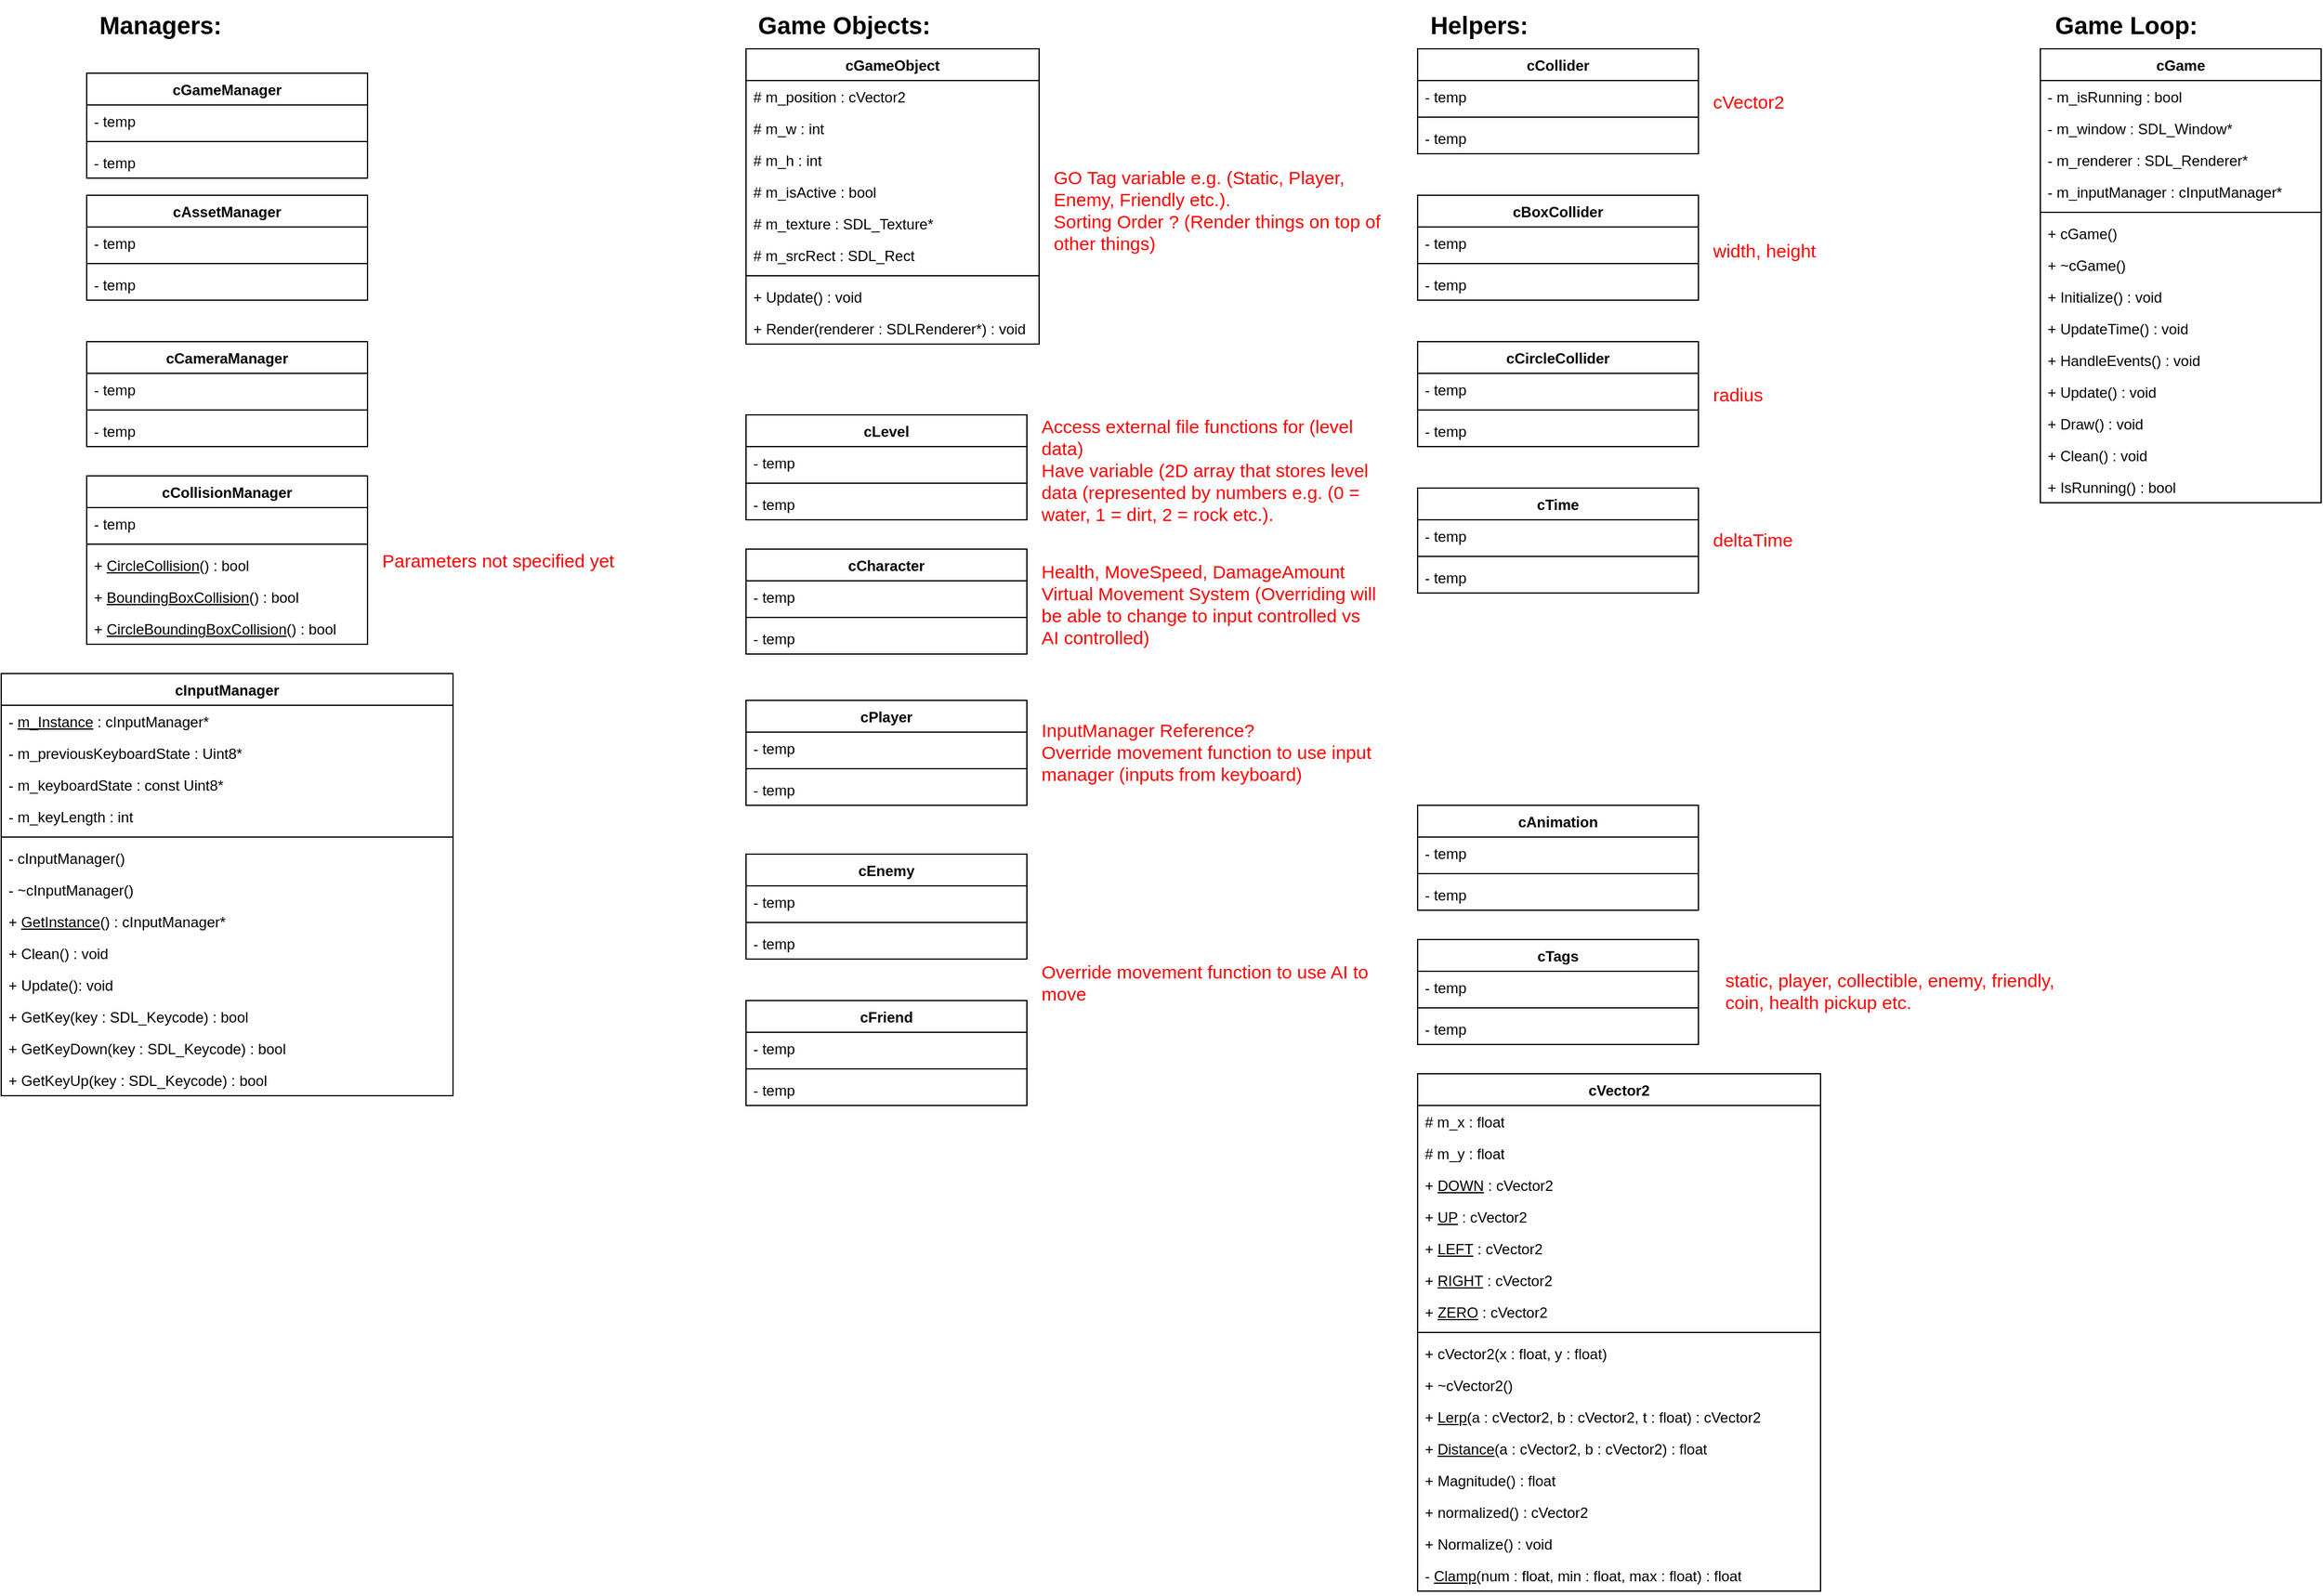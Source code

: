 <mxfile version="22.1.1" type="github">
  <diagram id="1-El4E7-JrEee6S0gWFY" name="Page-1">
    <mxGraphModel dx="1434" dy="758" grid="1" gridSize="10" guides="1" tooltips="1" connect="1" arrows="1" fold="1" page="1" pageScale="1" pageWidth="827" pageHeight="1169" math="0" shadow="0">
      <root>
        <mxCell id="0" />
        <mxCell id="1" parent="0" />
        <mxCell id="ndLOKJd7ozozuO29s9co-1" value="cGame" style="swimlane;fontStyle=1;align=center;verticalAlign=top;childLayout=stackLayout;horizontal=1;startSize=26;horizontalStack=0;resizeParent=1;resizeParentMax=0;resizeLast=0;collapsible=1;marginBottom=0;whiteSpace=wrap;html=1;" parent="1" vertex="1">
          <mxGeometry x="2030" y="720" width="230" height="372" as="geometry" />
        </mxCell>
        <mxCell id="ndLOKJd7ozozuO29s9co-2" value="- m_isRunning : bool" style="text;strokeColor=none;fillColor=none;align=left;verticalAlign=top;spacingLeft=4;spacingRight=4;overflow=hidden;rotatable=0;points=[[0,0.5],[1,0.5]];portConstraint=eastwest;whiteSpace=wrap;html=1;" parent="ndLOKJd7ozozuO29s9co-1" vertex="1">
          <mxGeometry y="26" width="230" height="26" as="geometry" />
        </mxCell>
        <mxCell id="ndLOKJd7ozozuO29s9co-6" value="- m_window : SDL_Window*" style="text;strokeColor=none;fillColor=none;align=left;verticalAlign=top;spacingLeft=4;spacingRight=4;overflow=hidden;rotatable=0;points=[[0,0.5],[1,0.5]];portConstraint=eastwest;whiteSpace=wrap;html=1;" parent="ndLOKJd7ozozuO29s9co-1" vertex="1">
          <mxGeometry y="52" width="230" height="26" as="geometry" />
        </mxCell>
        <mxCell id="sPhPXBdEAtpUB-UTu4pN-1" value="- m_renderer : SDL_Renderer*" style="text;strokeColor=none;fillColor=none;align=left;verticalAlign=top;spacingLeft=4;spacingRight=4;overflow=hidden;rotatable=0;points=[[0,0.5],[1,0.5]];portConstraint=eastwest;whiteSpace=wrap;html=1;" parent="ndLOKJd7ozozuO29s9co-1" vertex="1">
          <mxGeometry y="78" width="230" height="26" as="geometry" />
        </mxCell>
        <mxCell id="ndLOKJd7ozozuO29s9co-7" value="- m_inputManager : cInputManager*" style="text;strokeColor=none;fillColor=none;align=left;verticalAlign=top;spacingLeft=4;spacingRight=4;overflow=hidden;rotatable=0;points=[[0,0.5],[1,0.5]];portConstraint=eastwest;whiteSpace=wrap;html=1;" parent="ndLOKJd7ozozuO29s9co-1" vertex="1">
          <mxGeometry y="104" width="230" height="26" as="geometry" />
        </mxCell>
        <mxCell id="ndLOKJd7ozozuO29s9co-3" value="" style="line;strokeWidth=1;fillColor=none;align=left;verticalAlign=middle;spacingTop=-1;spacingLeft=3;spacingRight=3;rotatable=0;labelPosition=right;points=[];portConstraint=eastwest;strokeColor=inherit;" parent="ndLOKJd7ozozuO29s9co-1" vertex="1">
          <mxGeometry y="130" width="230" height="8" as="geometry" />
        </mxCell>
        <mxCell id="ndLOKJd7ozozuO29s9co-4" value="+ cGame()" style="text;strokeColor=none;fillColor=none;align=left;verticalAlign=top;spacingLeft=4;spacingRight=4;overflow=hidden;rotatable=0;points=[[0,0.5],[1,0.5]];portConstraint=eastwest;whiteSpace=wrap;html=1;" parent="ndLOKJd7ozozuO29s9co-1" vertex="1">
          <mxGeometry y="138" width="230" height="26" as="geometry" />
        </mxCell>
        <mxCell id="ndLOKJd7ozozuO29s9co-8" value="+ ~cGame()" style="text;strokeColor=none;fillColor=none;align=left;verticalAlign=top;spacingLeft=4;spacingRight=4;overflow=hidden;rotatable=0;points=[[0,0.5],[1,0.5]];portConstraint=eastwest;whiteSpace=wrap;html=1;" parent="ndLOKJd7ozozuO29s9co-1" vertex="1">
          <mxGeometry y="164" width="230" height="26" as="geometry" />
        </mxCell>
        <mxCell id="ndLOKJd7ozozuO29s9co-9" value="+ Initialize() : void" style="text;strokeColor=none;fillColor=none;align=left;verticalAlign=top;spacingLeft=4;spacingRight=4;overflow=hidden;rotatable=0;points=[[0,0.5],[1,0.5]];portConstraint=eastwest;whiteSpace=wrap;html=1;" parent="ndLOKJd7ozozuO29s9co-1" vertex="1">
          <mxGeometry y="190" width="230" height="26" as="geometry" />
        </mxCell>
        <mxCell id="ndLOKJd7ozozuO29s9co-34" value="+ UpdateTime() : void" style="text;strokeColor=none;fillColor=none;align=left;verticalAlign=top;spacingLeft=4;spacingRight=4;overflow=hidden;rotatable=0;points=[[0,0.5],[1,0.5]];portConstraint=eastwest;whiteSpace=wrap;html=1;" parent="ndLOKJd7ozozuO29s9co-1" vertex="1">
          <mxGeometry y="216" width="230" height="26" as="geometry" />
        </mxCell>
        <mxCell id="ndLOKJd7ozozuO29s9co-10" value="+ HandleEvents() : void" style="text;strokeColor=none;fillColor=none;align=left;verticalAlign=top;spacingLeft=4;spacingRight=4;overflow=hidden;rotatable=0;points=[[0,0.5],[1,0.5]];portConstraint=eastwest;whiteSpace=wrap;html=1;" parent="ndLOKJd7ozozuO29s9co-1" vertex="1">
          <mxGeometry y="242" width="230" height="26" as="geometry" />
        </mxCell>
        <mxCell id="ndLOKJd7ozozuO29s9co-11" value="+ Update() : void" style="text;strokeColor=none;fillColor=none;align=left;verticalAlign=top;spacingLeft=4;spacingRight=4;overflow=hidden;rotatable=0;points=[[0,0.5],[1,0.5]];portConstraint=eastwest;whiteSpace=wrap;html=1;" parent="ndLOKJd7ozozuO29s9co-1" vertex="1">
          <mxGeometry y="268" width="230" height="26" as="geometry" />
        </mxCell>
        <mxCell id="ndLOKJd7ozozuO29s9co-12" value="+ Draw() : void" style="text;strokeColor=none;fillColor=none;align=left;verticalAlign=top;spacingLeft=4;spacingRight=4;overflow=hidden;rotatable=0;points=[[0,0.5],[1,0.5]];portConstraint=eastwest;whiteSpace=wrap;html=1;" parent="ndLOKJd7ozozuO29s9co-1" vertex="1">
          <mxGeometry y="294" width="230" height="26" as="geometry" />
        </mxCell>
        <mxCell id="ndLOKJd7ozozuO29s9co-14" value="+ Clean() : void" style="text;strokeColor=none;fillColor=none;align=left;verticalAlign=top;spacingLeft=4;spacingRight=4;overflow=hidden;rotatable=0;points=[[0,0.5],[1,0.5]];portConstraint=eastwest;whiteSpace=wrap;html=1;" parent="ndLOKJd7ozozuO29s9co-1" vertex="1">
          <mxGeometry y="320" width="230" height="26" as="geometry" />
        </mxCell>
        <mxCell id="ndLOKJd7ozozuO29s9co-15" value="+ IsRunning() : bool" style="text;strokeColor=none;fillColor=none;align=left;verticalAlign=top;spacingLeft=4;spacingRight=4;overflow=hidden;rotatable=0;points=[[0,0.5],[1,0.5]];portConstraint=eastwest;whiteSpace=wrap;html=1;" parent="ndLOKJd7ozozuO29s9co-1" vertex="1">
          <mxGeometry y="346" width="230" height="26" as="geometry" />
        </mxCell>
        <mxCell id="ndLOKJd7ozozuO29s9co-16" value="cInputManager" style="swimlane;fontStyle=1;align=center;verticalAlign=top;childLayout=stackLayout;horizontal=1;startSize=26;horizontalStack=0;resizeParent=1;resizeParentMax=0;resizeLast=0;collapsible=1;marginBottom=0;whiteSpace=wrap;html=1;" parent="1" vertex="1">
          <mxGeometry x="360" y="1232" width="370" height="346" as="geometry" />
        </mxCell>
        <mxCell id="V_I1Uv3TqYuiJZIdaUTu-5" value="- &lt;u&gt;m_Instance&lt;/u&gt; : cInputManager*" style="text;strokeColor=none;fillColor=none;align=left;verticalAlign=top;spacingLeft=4;spacingRight=4;overflow=hidden;rotatable=0;points=[[0,0.5],[1,0.5]];portConstraint=eastwest;whiteSpace=wrap;html=1;" parent="ndLOKJd7ozozuO29s9co-16" vertex="1">
          <mxGeometry y="26" width="370" height="26" as="geometry" />
        </mxCell>
        <mxCell id="ndLOKJd7ozozuO29s9co-17" value="- m_previousKeyboardState : Uint8*" style="text;strokeColor=none;fillColor=none;align=left;verticalAlign=top;spacingLeft=4;spacingRight=4;overflow=hidden;rotatable=0;points=[[0,0.5],[1,0.5]];portConstraint=eastwest;whiteSpace=wrap;html=1;" parent="ndLOKJd7ozozuO29s9co-16" vertex="1">
          <mxGeometry y="52" width="370" height="26" as="geometry" />
        </mxCell>
        <mxCell id="V_I1Uv3TqYuiJZIdaUTu-6" value="- m_keyboardState : const Uint8*" style="text;strokeColor=none;fillColor=none;align=left;verticalAlign=top;spacingLeft=4;spacingRight=4;overflow=hidden;rotatable=0;points=[[0,0.5],[1,0.5]];portConstraint=eastwest;whiteSpace=wrap;html=1;" parent="ndLOKJd7ozozuO29s9co-16" vertex="1">
          <mxGeometry y="78" width="370" height="26" as="geometry" />
        </mxCell>
        <mxCell id="V_I1Uv3TqYuiJZIdaUTu-7" value="- m_keyLength : int" style="text;strokeColor=none;fillColor=none;align=left;verticalAlign=top;spacingLeft=4;spacingRight=4;overflow=hidden;rotatable=0;points=[[0,0.5],[1,0.5]];portConstraint=eastwest;whiteSpace=wrap;html=1;" parent="ndLOKJd7ozozuO29s9co-16" vertex="1">
          <mxGeometry y="104" width="370" height="26" as="geometry" />
        </mxCell>
        <mxCell id="ndLOKJd7ozozuO29s9co-20" value="" style="line;strokeWidth=1;fillColor=none;align=left;verticalAlign=middle;spacingTop=-1;spacingLeft=3;spacingRight=3;rotatable=0;labelPosition=right;points=[];portConstraint=eastwest;strokeColor=inherit;" parent="ndLOKJd7ozozuO29s9co-16" vertex="1">
          <mxGeometry y="130" width="370" height="8" as="geometry" />
        </mxCell>
        <mxCell id="sPhPXBdEAtpUB-UTu4pN-11" value="- cInputManager()" style="text;strokeColor=none;fillColor=none;align=left;verticalAlign=top;spacingLeft=4;spacingRight=4;overflow=hidden;rotatable=0;points=[[0,0.5],[1,0.5]];portConstraint=eastwest;whiteSpace=wrap;html=1;" parent="ndLOKJd7ozozuO29s9co-16" vertex="1">
          <mxGeometry y="138" width="370" height="26" as="geometry" />
        </mxCell>
        <mxCell id="sPhPXBdEAtpUB-UTu4pN-12" value="- ~cInputManager()" style="text;strokeColor=none;fillColor=none;align=left;verticalAlign=top;spacingLeft=4;spacingRight=4;overflow=hidden;rotatable=0;points=[[0,0.5],[1,0.5]];portConstraint=eastwest;whiteSpace=wrap;html=1;" parent="ndLOKJd7ozozuO29s9co-16" vertex="1">
          <mxGeometry y="164" width="370" height="26" as="geometry" />
        </mxCell>
        <mxCell id="sPhPXBdEAtpUB-UTu4pN-13" value="+ &lt;u&gt;GetInstance&lt;/u&gt;() : cInputManager*" style="text;strokeColor=none;fillColor=none;align=left;verticalAlign=top;spacingLeft=4;spacingRight=4;overflow=hidden;rotatable=0;points=[[0,0.5],[1,0.5]];portConstraint=eastwest;whiteSpace=wrap;html=1;" parent="ndLOKJd7ozozuO29s9co-16" vertex="1">
          <mxGeometry y="190" width="370" height="26" as="geometry" />
        </mxCell>
        <mxCell id="ndLOKJd7ozozuO29s9co-21" value="+ Clean() : void" style="text;strokeColor=none;fillColor=none;align=left;verticalAlign=top;spacingLeft=4;spacingRight=4;overflow=hidden;rotatable=0;points=[[0,0.5],[1,0.5]];portConstraint=eastwest;whiteSpace=wrap;html=1;" parent="ndLOKJd7ozozuO29s9co-16" vertex="1">
          <mxGeometry y="216" width="370" height="26" as="geometry" />
        </mxCell>
        <mxCell id="V_I1Uv3TqYuiJZIdaUTu-1" value="+ Update(): void" style="text;strokeColor=none;fillColor=none;align=left;verticalAlign=top;spacingLeft=4;spacingRight=4;overflow=hidden;rotatable=0;points=[[0,0.5],[1,0.5]];portConstraint=eastwest;whiteSpace=wrap;html=1;" parent="ndLOKJd7ozozuO29s9co-16" vertex="1">
          <mxGeometry y="242" width="370" height="26" as="geometry" />
        </mxCell>
        <mxCell id="V_I1Uv3TqYuiJZIdaUTu-2" value="+ GetKey(key : SDL_Keycode) : bool" style="text;strokeColor=none;fillColor=none;align=left;verticalAlign=top;spacingLeft=4;spacingRight=4;overflow=hidden;rotatable=0;points=[[0,0.5],[1,0.5]];portConstraint=eastwest;whiteSpace=wrap;html=1;" parent="ndLOKJd7ozozuO29s9co-16" vertex="1">
          <mxGeometry y="268" width="370" height="26" as="geometry" />
        </mxCell>
        <mxCell id="V_I1Uv3TqYuiJZIdaUTu-3" value="+ GetKeyDown(key : SDL_Keycode) : bool" style="text;strokeColor=none;fillColor=none;align=left;verticalAlign=top;spacingLeft=4;spacingRight=4;overflow=hidden;rotatable=0;points=[[0,0.5],[1,0.5]];portConstraint=eastwest;whiteSpace=wrap;html=1;" parent="ndLOKJd7ozozuO29s9co-16" vertex="1">
          <mxGeometry y="294" width="370" height="26" as="geometry" />
        </mxCell>
        <mxCell id="V_I1Uv3TqYuiJZIdaUTu-4" value="+ GetKeyUp(key : SDL_Keycode) : bool" style="text;strokeColor=none;fillColor=none;align=left;verticalAlign=top;spacingLeft=4;spacingRight=4;overflow=hidden;rotatable=0;points=[[0,0.5],[1,0.5]];portConstraint=eastwest;whiteSpace=wrap;html=1;" parent="ndLOKJd7ozozuO29s9co-16" vertex="1">
          <mxGeometry y="320" width="370" height="26" as="geometry" />
        </mxCell>
        <mxCell id="ndLOKJd7ozozuO29s9co-36" value="cLevel" style="swimlane;fontStyle=1;align=center;verticalAlign=top;childLayout=stackLayout;horizontal=1;startSize=26;horizontalStack=0;resizeParent=1;resizeParentMax=0;resizeLast=0;collapsible=1;marginBottom=0;whiteSpace=wrap;html=1;" parent="1" vertex="1">
          <mxGeometry x="970" y="1020" width="230" height="86" as="geometry" />
        </mxCell>
        <mxCell id="ndLOKJd7ozozuO29s9co-37" value="- temp" style="text;strokeColor=none;fillColor=none;align=left;verticalAlign=top;spacingLeft=4;spacingRight=4;overflow=hidden;rotatable=0;points=[[0,0.5],[1,0.5]];portConstraint=eastwest;whiteSpace=wrap;html=1;" parent="ndLOKJd7ozozuO29s9co-36" vertex="1">
          <mxGeometry y="26" width="230" height="26" as="geometry" />
        </mxCell>
        <mxCell id="ndLOKJd7ozozuO29s9co-38" value="" style="line;strokeWidth=1;fillColor=none;align=left;verticalAlign=middle;spacingTop=-1;spacingLeft=3;spacingRight=3;rotatable=0;labelPosition=right;points=[];portConstraint=eastwest;strokeColor=inherit;" parent="ndLOKJd7ozozuO29s9co-36" vertex="1">
          <mxGeometry y="52" width="230" height="8" as="geometry" />
        </mxCell>
        <mxCell id="ndLOKJd7ozozuO29s9co-39" value="- temp" style="text;strokeColor=none;fillColor=none;align=left;verticalAlign=top;spacingLeft=4;spacingRight=4;overflow=hidden;rotatable=0;points=[[0,0.5],[1,0.5]];portConstraint=eastwest;whiteSpace=wrap;html=1;" parent="ndLOKJd7ozozuO29s9co-36" vertex="1">
          <mxGeometry y="60" width="230" height="26" as="geometry" />
        </mxCell>
        <mxCell id="ndLOKJd7ozozuO29s9co-40" value="cTime" style="swimlane;fontStyle=1;align=center;verticalAlign=top;childLayout=stackLayout;horizontal=1;startSize=26;horizontalStack=0;resizeParent=1;resizeParentMax=0;resizeLast=0;collapsible=1;marginBottom=0;whiteSpace=wrap;html=1;" parent="1" vertex="1">
          <mxGeometry x="1520" y="1080" width="230" height="86" as="geometry" />
        </mxCell>
        <mxCell id="ndLOKJd7ozozuO29s9co-41" value="- temp" style="text;strokeColor=none;fillColor=none;align=left;verticalAlign=top;spacingLeft=4;spacingRight=4;overflow=hidden;rotatable=0;points=[[0,0.5],[1,0.5]];portConstraint=eastwest;whiteSpace=wrap;html=1;" parent="ndLOKJd7ozozuO29s9co-40" vertex="1">
          <mxGeometry y="26" width="230" height="26" as="geometry" />
        </mxCell>
        <mxCell id="ndLOKJd7ozozuO29s9co-42" value="" style="line;strokeWidth=1;fillColor=none;align=left;verticalAlign=middle;spacingTop=-1;spacingLeft=3;spacingRight=3;rotatable=0;labelPosition=right;points=[];portConstraint=eastwest;strokeColor=inherit;" parent="ndLOKJd7ozozuO29s9co-40" vertex="1">
          <mxGeometry y="52" width="230" height="8" as="geometry" />
        </mxCell>
        <mxCell id="ndLOKJd7ozozuO29s9co-43" value="- temp" style="text;strokeColor=none;fillColor=none;align=left;verticalAlign=top;spacingLeft=4;spacingRight=4;overflow=hidden;rotatable=0;points=[[0,0.5],[1,0.5]];portConstraint=eastwest;whiteSpace=wrap;html=1;" parent="ndLOKJd7ozozuO29s9co-40" vertex="1">
          <mxGeometry y="60" width="230" height="26" as="geometry" />
        </mxCell>
        <mxCell id="ndLOKJd7ozozuO29s9co-44" value="cCollider" style="swimlane;fontStyle=1;align=center;verticalAlign=top;childLayout=stackLayout;horizontal=1;startSize=26;horizontalStack=0;resizeParent=1;resizeParentMax=0;resizeLast=0;collapsible=1;marginBottom=0;whiteSpace=wrap;html=1;" parent="1" vertex="1">
          <mxGeometry x="1520" y="720" width="230" height="86" as="geometry" />
        </mxCell>
        <mxCell id="ndLOKJd7ozozuO29s9co-45" value="- temp" style="text;strokeColor=none;fillColor=none;align=left;verticalAlign=top;spacingLeft=4;spacingRight=4;overflow=hidden;rotatable=0;points=[[0,0.5],[1,0.5]];portConstraint=eastwest;whiteSpace=wrap;html=1;" parent="ndLOKJd7ozozuO29s9co-44" vertex="1">
          <mxGeometry y="26" width="230" height="26" as="geometry" />
        </mxCell>
        <mxCell id="ndLOKJd7ozozuO29s9co-46" value="" style="line;strokeWidth=1;fillColor=none;align=left;verticalAlign=middle;spacingTop=-1;spacingLeft=3;spacingRight=3;rotatable=0;labelPosition=right;points=[];portConstraint=eastwest;strokeColor=inherit;" parent="ndLOKJd7ozozuO29s9co-44" vertex="1">
          <mxGeometry y="52" width="230" height="8" as="geometry" />
        </mxCell>
        <mxCell id="ndLOKJd7ozozuO29s9co-47" value="- temp" style="text;strokeColor=none;fillColor=none;align=left;verticalAlign=top;spacingLeft=4;spacingRight=4;overflow=hidden;rotatable=0;points=[[0,0.5],[1,0.5]];portConstraint=eastwest;whiteSpace=wrap;html=1;" parent="ndLOKJd7ozozuO29s9co-44" vertex="1">
          <mxGeometry y="60" width="230" height="26" as="geometry" />
        </mxCell>
        <mxCell id="ndLOKJd7ozozuO29s9co-48" value="cCircleCollider" style="swimlane;fontStyle=1;align=center;verticalAlign=top;childLayout=stackLayout;horizontal=1;startSize=26;horizontalStack=0;resizeParent=1;resizeParentMax=0;resizeLast=0;collapsible=1;marginBottom=0;whiteSpace=wrap;html=1;" parent="1" vertex="1">
          <mxGeometry x="1520" y="960" width="230" height="86" as="geometry" />
        </mxCell>
        <mxCell id="ndLOKJd7ozozuO29s9co-49" value="- temp" style="text;strokeColor=none;fillColor=none;align=left;verticalAlign=top;spacingLeft=4;spacingRight=4;overflow=hidden;rotatable=0;points=[[0,0.5],[1,0.5]];portConstraint=eastwest;whiteSpace=wrap;html=1;" parent="ndLOKJd7ozozuO29s9co-48" vertex="1">
          <mxGeometry y="26" width="230" height="26" as="geometry" />
        </mxCell>
        <mxCell id="ndLOKJd7ozozuO29s9co-50" value="" style="line;strokeWidth=1;fillColor=none;align=left;verticalAlign=middle;spacingTop=-1;spacingLeft=3;spacingRight=3;rotatable=0;labelPosition=right;points=[];portConstraint=eastwest;strokeColor=inherit;" parent="ndLOKJd7ozozuO29s9co-48" vertex="1">
          <mxGeometry y="52" width="230" height="8" as="geometry" />
        </mxCell>
        <mxCell id="ndLOKJd7ozozuO29s9co-51" value="- temp" style="text;strokeColor=none;fillColor=none;align=left;verticalAlign=top;spacingLeft=4;spacingRight=4;overflow=hidden;rotatable=0;points=[[0,0.5],[1,0.5]];portConstraint=eastwest;whiteSpace=wrap;html=1;" parent="ndLOKJd7ozozuO29s9co-48" vertex="1">
          <mxGeometry y="60" width="230" height="26" as="geometry" />
        </mxCell>
        <mxCell id="ndLOKJd7ozozuO29s9co-52" value="cBoxCollider" style="swimlane;fontStyle=1;align=center;verticalAlign=top;childLayout=stackLayout;horizontal=1;startSize=26;horizontalStack=0;resizeParent=1;resizeParentMax=0;resizeLast=0;collapsible=1;marginBottom=0;whiteSpace=wrap;html=1;" parent="1" vertex="1">
          <mxGeometry x="1520" y="840" width="230" height="86" as="geometry" />
        </mxCell>
        <mxCell id="ndLOKJd7ozozuO29s9co-53" value="- temp" style="text;strokeColor=none;fillColor=none;align=left;verticalAlign=top;spacingLeft=4;spacingRight=4;overflow=hidden;rotatable=0;points=[[0,0.5],[1,0.5]];portConstraint=eastwest;whiteSpace=wrap;html=1;" parent="ndLOKJd7ozozuO29s9co-52" vertex="1">
          <mxGeometry y="26" width="230" height="26" as="geometry" />
        </mxCell>
        <mxCell id="ndLOKJd7ozozuO29s9co-54" value="" style="line;strokeWidth=1;fillColor=none;align=left;verticalAlign=middle;spacingTop=-1;spacingLeft=3;spacingRight=3;rotatable=0;labelPosition=right;points=[];portConstraint=eastwest;strokeColor=inherit;" parent="ndLOKJd7ozozuO29s9co-52" vertex="1">
          <mxGeometry y="52" width="230" height="8" as="geometry" />
        </mxCell>
        <mxCell id="ndLOKJd7ozozuO29s9co-55" value="- temp" style="text;strokeColor=none;fillColor=none;align=left;verticalAlign=top;spacingLeft=4;spacingRight=4;overflow=hidden;rotatable=0;points=[[0,0.5],[1,0.5]];portConstraint=eastwest;whiteSpace=wrap;html=1;" parent="ndLOKJd7ozozuO29s9co-52" vertex="1">
          <mxGeometry y="60" width="230" height="26" as="geometry" />
        </mxCell>
        <mxCell id="ndLOKJd7ozozuO29s9co-56" value="cGameObject" style="swimlane;fontStyle=1;align=center;verticalAlign=top;childLayout=stackLayout;horizontal=1;startSize=26;horizontalStack=0;resizeParent=1;resizeParentMax=0;resizeLast=0;collapsible=1;marginBottom=0;" parent="1" vertex="1">
          <mxGeometry x="970" y="720" width="240" height="242" as="geometry" />
        </mxCell>
        <mxCell id="ndLOKJd7ozozuO29s9co-57" value="# m_position : cVector2" style="text;strokeColor=none;fillColor=none;align=left;verticalAlign=top;spacingLeft=4;spacingRight=4;overflow=hidden;rotatable=0;points=[[0,0.5],[1,0.5]];portConstraint=eastwest;" parent="ndLOKJd7ozozuO29s9co-56" vertex="1">
          <mxGeometry y="26" width="240" height="26" as="geometry" />
        </mxCell>
        <mxCell id="ndLOKJd7ozozuO29s9co-59" value="# m_w : int" style="text;strokeColor=none;fillColor=none;align=left;verticalAlign=top;spacingLeft=4;spacingRight=4;overflow=hidden;rotatable=0;points=[[0,0.5],[1,0.5]];portConstraint=eastwest;" parent="ndLOKJd7ozozuO29s9co-56" vertex="1">
          <mxGeometry y="52" width="240" height="26" as="geometry" />
        </mxCell>
        <mxCell id="ndLOKJd7ozozuO29s9co-60" value="# m_h : int" style="text;strokeColor=none;fillColor=none;align=left;verticalAlign=top;spacingLeft=4;spacingRight=4;overflow=hidden;rotatable=0;points=[[0,0.5],[1,0.5]];portConstraint=eastwest;" parent="ndLOKJd7ozozuO29s9co-56" vertex="1">
          <mxGeometry y="78" width="240" height="26" as="geometry" />
        </mxCell>
        <mxCell id="ndLOKJd7ozozuO29s9co-61" value="# m_isActive : bool" style="text;strokeColor=none;fillColor=none;align=left;verticalAlign=top;spacingLeft=4;spacingRight=4;overflow=hidden;rotatable=0;points=[[0,0.5],[1,0.5]];portConstraint=eastwest;" parent="ndLOKJd7ozozuO29s9co-56" vertex="1">
          <mxGeometry y="104" width="240" height="26" as="geometry" />
        </mxCell>
        <mxCell id="ndLOKJd7ozozuO29s9co-62" value="# m_texture : SDL_Texture*" style="text;strokeColor=none;fillColor=none;align=left;verticalAlign=top;spacingLeft=4;spacingRight=4;overflow=hidden;rotatable=0;points=[[0,0.5],[1,0.5]];portConstraint=eastwest;" parent="ndLOKJd7ozozuO29s9co-56" vertex="1">
          <mxGeometry y="130" width="240" height="26" as="geometry" />
        </mxCell>
        <mxCell id="ndLOKJd7ozozuO29s9co-64" value="# m_srcRect : SDL_Rect" style="text;strokeColor=none;fillColor=none;align=left;verticalAlign=top;spacingLeft=4;spacingRight=4;overflow=hidden;rotatable=0;points=[[0,0.5],[1,0.5]];portConstraint=eastwest;" parent="ndLOKJd7ozozuO29s9co-56" vertex="1">
          <mxGeometry y="156" width="240" height="26" as="geometry" />
        </mxCell>
        <mxCell id="ndLOKJd7ozozuO29s9co-66" value="" style="line;strokeWidth=1;fillColor=none;align=left;verticalAlign=middle;spacingTop=-1;spacingLeft=3;spacingRight=3;rotatable=0;labelPosition=right;points=[];portConstraint=eastwest;" parent="ndLOKJd7ozozuO29s9co-56" vertex="1">
          <mxGeometry y="182" width="240" height="8" as="geometry" />
        </mxCell>
        <mxCell id="ndLOKJd7ozozuO29s9co-68" value="+ Update() : void" style="text;strokeColor=none;fillColor=none;align=left;verticalAlign=top;spacingLeft=4;spacingRight=4;overflow=hidden;rotatable=0;points=[[0,0.5],[1,0.5]];portConstraint=eastwest;" parent="ndLOKJd7ozozuO29s9co-56" vertex="1">
          <mxGeometry y="190" width="240" height="26" as="geometry" />
        </mxCell>
        <mxCell id="ndLOKJd7ozozuO29s9co-69" value="+ Render(renderer : SDLRenderer*) : void" style="text;strokeColor=none;fillColor=none;align=left;verticalAlign=top;spacingLeft=4;spacingRight=4;overflow=hidden;rotatable=0;points=[[0,0.5],[1,0.5]];portConstraint=eastwest;" parent="ndLOKJd7ozozuO29s9co-56" vertex="1">
          <mxGeometry y="216" width="240" height="26" as="geometry" />
        </mxCell>
        <mxCell id="ndLOKJd7ozozuO29s9co-71" value="cAssetManager" style="swimlane;fontStyle=1;align=center;verticalAlign=top;childLayout=stackLayout;horizontal=1;startSize=26;horizontalStack=0;resizeParent=1;resizeParentMax=0;resizeLast=0;collapsible=1;marginBottom=0;whiteSpace=wrap;html=1;" parent="1" vertex="1">
          <mxGeometry x="430" y="840" width="230" height="86" as="geometry" />
        </mxCell>
        <mxCell id="ndLOKJd7ozozuO29s9co-72" value="- temp" style="text;strokeColor=none;fillColor=none;align=left;verticalAlign=top;spacingLeft=4;spacingRight=4;overflow=hidden;rotatable=0;points=[[0,0.5],[1,0.5]];portConstraint=eastwest;whiteSpace=wrap;html=1;" parent="ndLOKJd7ozozuO29s9co-71" vertex="1">
          <mxGeometry y="26" width="230" height="26" as="geometry" />
        </mxCell>
        <mxCell id="ndLOKJd7ozozuO29s9co-73" value="" style="line;strokeWidth=1;fillColor=none;align=left;verticalAlign=middle;spacingTop=-1;spacingLeft=3;spacingRight=3;rotatable=0;labelPosition=right;points=[];portConstraint=eastwest;strokeColor=inherit;" parent="ndLOKJd7ozozuO29s9co-71" vertex="1">
          <mxGeometry y="52" width="230" height="8" as="geometry" />
        </mxCell>
        <mxCell id="ndLOKJd7ozozuO29s9co-74" value="- temp" style="text;strokeColor=none;fillColor=none;align=left;verticalAlign=top;spacingLeft=4;spacingRight=4;overflow=hidden;rotatable=0;points=[[0,0.5],[1,0.5]];portConstraint=eastwest;whiteSpace=wrap;html=1;" parent="ndLOKJd7ozozuO29s9co-71" vertex="1">
          <mxGeometry y="60" width="230" height="26" as="geometry" />
        </mxCell>
        <mxCell id="ndLOKJd7ozozuO29s9co-75" value="cPlayer" style="swimlane;fontStyle=1;align=center;verticalAlign=top;childLayout=stackLayout;horizontal=1;startSize=26;horizontalStack=0;resizeParent=1;resizeParentMax=0;resizeLast=0;collapsible=1;marginBottom=0;whiteSpace=wrap;html=1;" parent="1" vertex="1">
          <mxGeometry x="970" y="1254" width="230" height="86" as="geometry" />
        </mxCell>
        <mxCell id="ndLOKJd7ozozuO29s9co-76" value="- temp" style="text;strokeColor=none;fillColor=none;align=left;verticalAlign=top;spacingLeft=4;spacingRight=4;overflow=hidden;rotatable=0;points=[[0,0.5],[1,0.5]];portConstraint=eastwest;whiteSpace=wrap;html=1;" parent="ndLOKJd7ozozuO29s9co-75" vertex="1">
          <mxGeometry y="26" width="230" height="26" as="geometry" />
        </mxCell>
        <mxCell id="ndLOKJd7ozozuO29s9co-77" value="" style="line;strokeWidth=1;fillColor=none;align=left;verticalAlign=middle;spacingTop=-1;spacingLeft=3;spacingRight=3;rotatable=0;labelPosition=right;points=[];portConstraint=eastwest;strokeColor=inherit;" parent="ndLOKJd7ozozuO29s9co-75" vertex="1">
          <mxGeometry y="52" width="230" height="8" as="geometry" />
        </mxCell>
        <mxCell id="ndLOKJd7ozozuO29s9co-78" value="- temp" style="text;strokeColor=none;fillColor=none;align=left;verticalAlign=top;spacingLeft=4;spacingRight=4;overflow=hidden;rotatable=0;points=[[0,0.5],[1,0.5]];portConstraint=eastwest;whiteSpace=wrap;html=1;" parent="ndLOKJd7ozozuO29s9co-75" vertex="1">
          <mxGeometry y="60" width="230" height="26" as="geometry" />
        </mxCell>
        <mxCell id="ndLOKJd7ozozuO29s9co-79" value="cCharacter" style="swimlane;fontStyle=1;align=center;verticalAlign=top;childLayout=stackLayout;horizontal=1;startSize=26;horizontalStack=0;resizeParent=1;resizeParentMax=0;resizeLast=0;collapsible=1;marginBottom=0;whiteSpace=wrap;html=1;" parent="1" vertex="1">
          <mxGeometry x="970" y="1130" width="230" height="86" as="geometry" />
        </mxCell>
        <mxCell id="ndLOKJd7ozozuO29s9co-80" value="- temp" style="text;strokeColor=none;fillColor=none;align=left;verticalAlign=top;spacingLeft=4;spacingRight=4;overflow=hidden;rotatable=0;points=[[0,0.5],[1,0.5]];portConstraint=eastwest;whiteSpace=wrap;html=1;" parent="ndLOKJd7ozozuO29s9co-79" vertex="1">
          <mxGeometry y="26" width="230" height="26" as="geometry" />
        </mxCell>
        <mxCell id="ndLOKJd7ozozuO29s9co-81" value="" style="line;strokeWidth=1;fillColor=none;align=left;verticalAlign=middle;spacingTop=-1;spacingLeft=3;spacingRight=3;rotatable=0;labelPosition=right;points=[];portConstraint=eastwest;strokeColor=inherit;" parent="ndLOKJd7ozozuO29s9co-79" vertex="1">
          <mxGeometry y="52" width="230" height="8" as="geometry" />
        </mxCell>
        <mxCell id="ndLOKJd7ozozuO29s9co-82" value="- temp" style="text;strokeColor=none;fillColor=none;align=left;verticalAlign=top;spacingLeft=4;spacingRight=4;overflow=hidden;rotatable=0;points=[[0,0.5],[1,0.5]];portConstraint=eastwest;whiteSpace=wrap;html=1;" parent="ndLOKJd7ozozuO29s9co-79" vertex="1">
          <mxGeometry y="60" width="230" height="26" as="geometry" />
        </mxCell>
        <mxCell id="ndLOKJd7ozozuO29s9co-83" value="cEnemy" style="swimlane;fontStyle=1;align=center;verticalAlign=top;childLayout=stackLayout;horizontal=1;startSize=26;horizontalStack=0;resizeParent=1;resizeParentMax=0;resizeLast=0;collapsible=1;marginBottom=0;whiteSpace=wrap;html=1;" parent="1" vertex="1">
          <mxGeometry x="970" y="1380" width="230" height="86" as="geometry" />
        </mxCell>
        <mxCell id="ndLOKJd7ozozuO29s9co-84" value="- temp" style="text;strokeColor=none;fillColor=none;align=left;verticalAlign=top;spacingLeft=4;spacingRight=4;overflow=hidden;rotatable=0;points=[[0,0.5],[1,0.5]];portConstraint=eastwest;whiteSpace=wrap;html=1;" parent="ndLOKJd7ozozuO29s9co-83" vertex="1">
          <mxGeometry y="26" width="230" height="26" as="geometry" />
        </mxCell>
        <mxCell id="ndLOKJd7ozozuO29s9co-85" value="" style="line;strokeWidth=1;fillColor=none;align=left;verticalAlign=middle;spacingTop=-1;spacingLeft=3;spacingRight=3;rotatable=0;labelPosition=right;points=[];portConstraint=eastwest;strokeColor=inherit;" parent="ndLOKJd7ozozuO29s9co-83" vertex="1">
          <mxGeometry y="52" width="230" height="8" as="geometry" />
        </mxCell>
        <mxCell id="ndLOKJd7ozozuO29s9co-86" value="- temp" style="text;strokeColor=none;fillColor=none;align=left;verticalAlign=top;spacingLeft=4;spacingRight=4;overflow=hidden;rotatable=0;points=[[0,0.5],[1,0.5]];portConstraint=eastwest;whiteSpace=wrap;html=1;" parent="ndLOKJd7ozozuO29s9co-83" vertex="1">
          <mxGeometry y="60" width="230" height="26" as="geometry" />
        </mxCell>
        <mxCell id="ndLOKJd7ozozuO29s9co-87" value="cFriend" style="swimlane;fontStyle=1;align=center;verticalAlign=top;childLayout=stackLayout;horizontal=1;startSize=26;horizontalStack=0;resizeParent=1;resizeParentMax=0;resizeLast=0;collapsible=1;marginBottom=0;whiteSpace=wrap;html=1;" parent="1" vertex="1">
          <mxGeometry x="970" y="1500" width="230" height="86" as="geometry" />
        </mxCell>
        <mxCell id="ndLOKJd7ozozuO29s9co-88" value="- temp" style="text;strokeColor=none;fillColor=none;align=left;verticalAlign=top;spacingLeft=4;spacingRight=4;overflow=hidden;rotatable=0;points=[[0,0.5],[1,0.5]];portConstraint=eastwest;whiteSpace=wrap;html=1;" parent="ndLOKJd7ozozuO29s9co-87" vertex="1">
          <mxGeometry y="26" width="230" height="26" as="geometry" />
        </mxCell>
        <mxCell id="ndLOKJd7ozozuO29s9co-89" value="" style="line;strokeWidth=1;fillColor=none;align=left;verticalAlign=middle;spacingTop=-1;spacingLeft=3;spacingRight=3;rotatable=0;labelPosition=right;points=[];portConstraint=eastwest;strokeColor=inherit;" parent="ndLOKJd7ozozuO29s9co-87" vertex="1">
          <mxGeometry y="52" width="230" height="8" as="geometry" />
        </mxCell>
        <mxCell id="ndLOKJd7ozozuO29s9co-90" value="- temp" style="text;strokeColor=none;fillColor=none;align=left;verticalAlign=top;spacingLeft=4;spacingRight=4;overflow=hidden;rotatable=0;points=[[0,0.5],[1,0.5]];portConstraint=eastwest;whiteSpace=wrap;html=1;" parent="ndLOKJd7ozozuO29s9co-87" vertex="1">
          <mxGeometry y="60" width="230" height="26" as="geometry" />
        </mxCell>
        <mxCell id="ndLOKJd7ozozuO29s9co-91" value="&lt;font style=&quot;font-size: 20px;&quot;&gt;&lt;b&gt;Managers:&lt;/b&gt;&lt;/font&gt;" style="text;html=1;align=center;verticalAlign=middle;resizable=0;points=[];autosize=1;strokeColor=none;fillColor=none;" parent="1" vertex="1">
          <mxGeometry x="430" y="680" width="120" height="40" as="geometry" />
        </mxCell>
        <mxCell id="ndLOKJd7ozozuO29s9co-92" value="&lt;font style=&quot;font-size: 20px;&quot;&gt;&lt;b&gt;Game Objects:&lt;/b&gt;&lt;/font&gt;" style="text;html=1;align=center;verticalAlign=middle;resizable=0;points=[];autosize=1;strokeColor=none;fillColor=none;" parent="1" vertex="1">
          <mxGeometry x="970" y="680" width="160" height="40" as="geometry" />
        </mxCell>
        <mxCell id="ndLOKJd7ozozuO29s9co-93" value="&lt;font style=&quot;font-size: 20px;&quot;&gt;&lt;b&gt;Helpers:&lt;/b&gt;&lt;/font&gt;" style="text;html=1;align=center;verticalAlign=middle;resizable=0;points=[];autosize=1;strokeColor=none;fillColor=none;" parent="1" vertex="1">
          <mxGeometry x="1520" y="680" width="100" height="40" as="geometry" />
        </mxCell>
        <mxCell id="ndLOKJd7ozozuO29s9co-94" value="&lt;font style=&quot;font-size: 20px;&quot;&gt;&lt;b&gt;Game Loop:&lt;/b&gt;&lt;/font&gt;" style="text;html=1;align=center;verticalAlign=middle;resizable=0;points=[];autosize=1;strokeColor=none;fillColor=none;" parent="1" vertex="1">
          <mxGeometry x="2030" y="680" width="140" height="40" as="geometry" />
        </mxCell>
        <mxCell id="hrWfHGMHEbM18A8b4Hfv-1" value="cCameraManager" style="swimlane;fontStyle=1;align=center;verticalAlign=top;childLayout=stackLayout;horizontal=1;startSize=26;horizontalStack=0;resizeParent=1;resizeParentMax=0;resizeLast=0;collapsible=1;marginBottom=0;whiteSpace=wrap;html=1;" parent="1" vertex="1">
          <mxGeometry x="430" y="960" width="230" height="86" as="geometry" />
        </mxCell>
        <mxCell id="hrWfHGMHEbM18A8b4Hfv-2" value="- temp" style="text;strokeColor=none;fillColor=none;align=left;verticalAlign=top;spacingLeft=4;spacingRight=4;overflow=hidden;rotatable=0;points=[[0,0.5],[1,0.5]];portConstraint=eastwest;whiteSpace=wrap;html=1;" parent="hrWfHGMHEbM18A8b4Hfv-1" vertex="1">
          <mxGeometry y="26" width="230" height="26" as="geometry" />
        </mxCell>
        <mxCell id="hrWfHGMHEbM18A8b4Hfv-3" value="" style="line;strokeWidth=1;fillColor=none;align=left;verticalAlign=middle;spacingTop=-1;spacingLeft=3;spacingRight=3;rotatable=0;labelPosition=right;points=[];portConstraint=eastwest;strokeColor=inherit;" parent="hrWfHGMHEbM18A8b4Hfv-1" vertex="1">
          <mxGeometry y="52" width="230" height="8" as="geometry" />
        </mxCell>
        <mxCell id="hrWfHGMHEbM18A8b4Hfv-4" value="- temp" style="text;strokeColor=none;fillColor=none;align=left;verticalAlign=top;spacingLeft=4;spacingRight=4;overflow=hidden;rotatable=0;points=[[0,0.5],[1,0.5]];portConstraint=eastwest;whiteSpace=wrap;html=1;" parent="hrWfHGMHEbM18A8b4Hfv-1" vertex="1">
          <mxGeometry y="60" width="230" height="26" as="geometry" />
        </mxCell>
        <mxCell id="hrWfHGMHEbM18A8b4Hfv-5" value="cVector2" style="swimlane;fontStyle=1;align=center;verticalAlign=top;childLayout=stackLayout;horizontal=1;startSize=26;horizontalStack=0;resizeParent=1;resizeParentMax=0;resizeLast=0;collapsible=1;marginBottom=0;whiteSpace=wrap;html=1;" parent="1" vertex="1">
          <mxGeometry x="1520" y="1560" width="330" height="424" as="geometry" />
        </mxCell>
        <mxCell id="hrWfHGMHEbM18A8b4Hfv-6" value="# m_x : float" style="text;strokeColor=none;fillColor=none;align=left;verticalAlign=top;spacingLeft=4;spacingRight=4;overflow=hidden;rotatable=0;points=[[0,0.5],[1,0.5]];portConstraint=eastwest;whiteSpace=wrap;html=1;" parent="hrWfHGMHEbM18A8b4Hfv-5" vertex="1">
          <mxGeometry y="26" width="330" height="26" as="geometry" />
        </mxCell>
        <mxCell id="hrWfHGMHEbM18A8b4Hfv-9" value="# m_y : float" style="text;strokeColor=none;fillColor=none;align=left;verticalAlign=top;spacingLeft=4;spacingRight=4;overflow=hidden;rotatable=0;points=[[0,0.5],[1,0.5]];portConstraint=eastwest;whiteSpace=wrap;html=1;" parent="hrWfHGMHEbM18A8b4Hfv-5" vertex="1">
          <mxGeometry y="52" width="330" height="26" as="geometry" />
        </mxCell>
        <mxCell id="sPhPXBdEAtpUB-UTu4pN-2" value="+ &lt;u&gt;DOWN&lt;/u&gt; : cVector2" style="text;strokeColor=none;fillColor=none;align=left;verticalAlign=top;spacingLeft=4;spacingRight=4;overflow=hidden;rotatable=0;points=[[0,0.5],[1,0.5]];portConstraint=eastwest;whiteSpace=wrap;html=1;" parent="hrWfHGMHEbM18A8b4Hfv-5" vertex="1">
          <mxGeometry y="78" width="330" height="26" as="geometry" />
        </mxCell>
        <mxCell id="sPhPXBdEAtpUB-UTu4pN-7" value="+ &lt;u&gt;UP&lt;/u&gt;&amp;nbsp;: cVector2" style="text;strokeColor=none;fillColor=none;align=left;verticalAlign=top;spacingLeft=4;spacingRight=4;overflow=hidden;rotatable=0;points=[[0,0.5],[1,0.5]];portConstraint=eastwest;whiteSpace=wrap;html=1;" parent="hrWfHGMHEbM18A8b4Hfv-5" vertex="1">
          <mxGeometry y="104" width="330" height="26" as="geometry" />
        </mxCell>
        <mxCell id="sPhPXBdEAtpUB-UTu4pN-8" value="+ &lt;u&gt;LEFT&lt;/u&gt;&amp;nbsp;: cVector2" style="text;strokeColor=none;fillColor=none;align=left;verticalAlign=top;spacingLeft=4;spacingRight=4;overflow=hidden;rotatable=0;points=[[0,0.5],[1,0.5]];portConstraint=eastwest;whiteSpace=wrap;html=1;" parent="hrWfHGMHEbM18A8b4Hfv-5" vertex="1">
          <mxGeometry y="130" width="330" height="26" as="geometry" />
        </mxCell>
        <mxCell id="sPhPXBdEAtpUB-UTu4pN-9" value="+ &lt;u&gt;RIGHT&lt;/u&gt;&amp;nbsp;: cVector2" style="text;strokeColor=none;fillColor=none;align=left;verticalAlign=top;spacingLeft=4;spacingRight=4;overflow=hidden;rotatable=0;points=[[0,0.5],[1,0.5]];portConstraint=eastwest;whiteSpace=wrap;html=1;" parent="hrWfHGMHEbM18A8b4Hfv-5" vertex="1">
          <mxGeometry y="156" width="330" height="26" as="geometry" />
        </mxCell>
        <mxCell id="sPhPXBdEAtpUB-UTu4pN-10" value="+ &lt;u&gt;ZERO&lt;/u&gt;&amp;nbsp;: cVector2" style="text;strokeColor=none;fillColor=none;align=left;verticalAlign=top;spacingLeft=4;spacingRight=4;overflow=hidden;rotatable=0;points=[[0,0.5],[1,0.5]];portConstraint=eastwest;whiteSpace=wrap;html=1;" parent="hrWfHGMHEbM18A8b4Hfv-5" vertex="1">
          <mxGeometry y="182" width="330" height="26" as="geometry" />
        </mxCell>
        <mxCell id="hrWfHGMHEbM18A8b4Hfv-7" value="" style="line;strokeWidth=1;fillColor=none;align=left;verticalAlign=middle;spacingTop=-1;spacingLeft=3;spacingRight=3;rotatable=0;labelPosition=right;points=[];portConstraint=eastwest;strokeColor=inherit;" parent="hrWfHGMHEbM18A8b4Hfv-5" vertex="1">
          <mxGeometry y="208" width="330" height="8" as="geometry" />
        </mxCell>
        <mxCell id="hrWfHGMHEbM18A8b4Hfv-8" value="+ cVector2(x : float, y : float)" style="text;strokeColor=none;fillColor=none;align=left;verticalAlign=top;spacingLeft=4;spacingRight=4;overflow=hidden;rotatable=0;points=[[0,0.5],[1,0.5]];portConstraint=eastwest;whiteSpace=wrap;html=1;" parent="hrWfHGMHEbM18A8b4Hfv-5" vertex="1">
          <mxGeometry y="216" width="330" height="26" as="geometry" />
        </mxCell>
        <mxCell id="sPhPXBdEAtpUB-UTu4pN-14" value="+ ~cVector2()" style="text;strokeColor=none;fillColor=none;align=left;verticalAlign=top;spacingLeft=4;spacingRight=4;overflow=hidden;rotatable=0;points=[[0,0.5],[1,0.5]];portConstraint=eastwest;whiteSpace=wrap;html=1;" parent="hrWfHGMHEbM18A8b4Hfv-5" vertex="1">
          <mxGeometry y="242" width="330" height="26" as="geometry" />
        </mxCell>
        <mxCell id="62nWUs_k8HK8yRj7rKHc-5" value="+ &lt;u&gt;Lerp&lt;/u&gt;(a : cVector2, b : cVector2, t : float) : cVector2" style="text;strokeColor=none;fillColor=none;align=left;verticalAlign=top;spacingLeft=4;spacingRight=4;overflow=hidden;rotatable=0;points=[[0,0.5],[1,0.5]];portConstraint=eastwest;whiteSpace=wrap;html=1;" vertex="1" parent="hrWfHGMHEbM18A8b4Hfv-5">
          <mxGeometry y="268" width="330" height="26" as="geometry" />
        </mxCell>
        <mxCell id="62nWUs_k8HK8yRj7rKHc-6" value="+ &lt;u&gt;Distance&lt;/u&gt;(a : cVector2, b : cVector2) : float" style="text;strokeColor=none;fillColor=none;align=left;verticalAlign=top;spacingLeft=4;spacingRight=4;overflow=hidden;rotatable=0;points=[[0,0.5],[1,0.5]];portConstraint=eastwest;whiteSpace=wrap;html=1;" vertex="1" parent="hrWfHGMHEbM18A8b4Hfv-5">
          <mxGeometry y="294" width="330" height="26" as="geometry" />
        </mxCell>
        <mxCell id="sPhPXBdEAtpUB-UTu4pN-16" value="+ Magnitude() : float" style="text;strokeColor=none;fillColor=none;align=left;verticalAlign=top;spacingLeft=4;spacingRight=4;overflow=hidden;rotatable=0;points=[[0,0.5],[1,0.5]];portConstraint=eastwest;whiteSpace=wrap;html=1;" parent="hrWfHGMHEbM18A8b4Hfv-5" vertex="1">
          <mxGeometry y="320" width="330" height="26" as="geometry" />
        </mxCell>
        <mxCell id="sPhPXBdEAtpUB-UTu4pN-17" value="+ normalized() : cVector2" style="text;strokeColor=none;fillColor=none;align=left;verticalAlign=top;spacingLeft=4;spacingRight=4;overflow=hidden;rotatable=0;points=[[0,0.5],[1,0.5]];portConstraint=eastwest;whiteSpace=wrap;html=1;" parent="hrWfHGMHEbM18A8b4Hfv-5" vertex="1">
          <mxGeometry y="346" width="330" height="26" as="geometry" />
        </mxCell>
        <mxCell id="sPhPXBdEAtpUB-UTu4pN-18" value="+ Normalize() : void" style="text;strokeColor=none;fillColor=none;align=left;verticalAlign=top;spacingLeft=4;spacingRight=4;overflow=hidden;rotatable=0;points=[[0,0.5],[1,0.5]];portConstraint=eastwest;whiteSpace=wrap;html=1;" parent="hrWfHGMHEbM18A8b4Hfv-5" vertex="1">
          <mxGeometry y="372" width="330" height="26" as="geometry" />
        </mxCell>
        <mxCell id="62nWUs_k8HK8yRj7rKHc-7" value="- &lt;u&gt;Clamp&lt;/u&gt;(num : float, min : float, max : float) : float" style="text;strokeColor=none;fillColor=none;align=left;verticalAlign=top;spacingLeft=4;spacingRight=4;overflow=hidden;rotatable=0;points=[[0,0.5],[1,0.5]];portConstraint=eastwest;whiteSpace=wrap;html=1;" vertex="1" parent="hrWfHGMHEbM18A8b4Hfv-5">
          <mxGeometry y="398" width="330" height="26" as="geometry" />
        </mxCell>
        <mxCell id="X_2fYVHCIz48cBnwm0eA-1" value="cAnimation" style="swimlane;fontStyle=1;align=center;verticalAlign=top;childLayout=stackLayout;horizontal=1;startSize=26;horizontalStack=0;resizeParent=1;resizeParentMax=0;resizeLast=0;collapsible=1;marginBottom=0;whiteSpace=wrap;html=1;" parent="1" vertex="1">
          <mxGeometry x="1520" y="1340" width="230" height="86" as="geometry" />
        </mxCell>
        <mxCell id="X_2fYVHCIz48cBnwm0eA-2" value="- temp" style="text;strokeColor=none;fillColor=none;align=left;verticalAlign=top;spacingLeft=4;spacingRight=4;overflow=hidden;rotatable=0;points=[[0,0.5],[1,0.5]];portConstraint=eastwest;whiteSpace=wrap;html=1;" parent="X_2fYVHCIz48cBnwm0eA-1" vertex="1">
          <mxGeometry y="26" width="230" height="26" as="geometry" />
        </mxCell>
        <mxCell id="X_2fYVHCIz48cBnwm0eA-4" value="" style="line;strokeWidth=1;fillColor=none;align=left;verticalAlign=middle;spacingTop=-1;spacingLeft=3;spacingRight=3;rotatable=0;labelPosition=right;points=[];portConstraint=eastwest;strokeColor=inherit;" parent="X_2fYVHCIz48cBnwm0eA-1" vertex="1">
          <mxGeometry y="52" width="230" height="8" as="geometry" />
        </mxCell>
        <mxCell id="X_2fYVHCIz48cBnwm0eA-5" value="- temp" style="text;strokeColor=none;fillColor=none;align=left;verticalAlign=top;spacingLeft=4;spacingRight=4;overflow=hidden;rotatable=0;points=[[0,0.5],[1,0.5]];portConstraint=eastwest;whiteSpace=wrap;html=1;" parent="X_2fYVHCIz48cBnwm0eA-1" vertex="1">
          <mxGeometry y="60" width="230" height="26" as="geometry" />
        </mxCell>
        <mxCell id="5XIr_MTe1HNAsaEMLyVN-6" value="cCollisionManager" style="swimlane;fontStyle=1;align=center;verticalAlign=top;childLayout=stackLayout;horizontal=1;startSize=26;horizontalStack=0;resizeParent=1;resizeParentMax=0;resizeLast=0;collapsible=1;marginBottom=0;whiteSpace=wrap;html=1;" parent="1" vertex="1">
          <mxGeometry x="430" y="1070" width="230" height="138" as="geometry" />
        </mxCell>
        <mxCell id="5XIr_MTe1HNAsaEMLyVN-7" value="- temp" style="text;strokeColor=none;fillColor=none;align=left;verticalAlign=top;spacingLeft=4;spacingRight=4;overflow=hidden;rotatable=0;points=[[0,0.5],[1,0.5]];portConstraint=eastwest;whiteSpace=wrap;html=1;" parent="5XIr_MTe1HNAsaEMLyVN-6" vertex="1">
          <mxGeometry y="26" width="230" height="26" as="geometry" />
        </mxCell>
        <mxCell id="5XIr_MTe1HNAsaEMLyVN-8" value="" style="line;strokeWidth=1;fillColor=none;align=left;verticalAlign=middle;spacingTop=-1;spacingLeft=3;spacingRight=3;rotatable=0;labelPosition=right;points=[];portConstraint=eastwest;strokeColor=inherit;" parent="5XIr_MTe1HNAsaEMLyVN-6" vertex="1">
          <mxGeometry y="52" width="230" height="8" as="geometry" />
        </mxCell>
        <mxCell id="5XIr_MTe1HNAsaEMLyVN-9" value="+ &lt;u&gt;CircleCollision&lt;/u&gt;() : bool" style="text;strokeColor=none;fillColor=none;align=left;verticalAlign=top;spacingLeft=4;spacingRight=4;overflow=hidden;rotatable=0;points=[[0,0.5],[1,0.5]];portConstraint=eastwest;whiteSpace=wrap;html=1;" parent="5XIr_MTe1HNAsaEMLyVN-6" vertex="1">
          <mxGeometry y="60" width="230" height="26" as="geometry" />
        </mxCell>
        <mxCell id="5XIr_MTe1HNAsaEMLyVN-10" value="+ &lt;u&gt;BoundingBoxCollision&lt;/u&gt;() : bool" style="text;strokeColor=none;fillColor=none;align=left;verticalAlign=top;spacingLeft=4;spacingRight=4;overflow=hidden;rotatable=0;points=[[0,0.5],[1,0.5]];portConstraint=eastwest;whiteSpace=wrap;html=1;" parent="5XIr_MTe1HNAsaEMLyVN-6" vertex="1">
          <mxGeometry y="86" width="230" height="26" as="geometry" />
        </mxCell>
        <mxCell id="5XIr_MTe1HNAsaEMLyVN-11" value="+ &lt;u&gt;CircleBoundingBoxCollision&lt;/u&gt;() : bool" style="text;strokeColor=none;fillColor=none;align=left;verticalAlign=top;spacingLeft=4;spacingRight=4;overflow=hidden;rotatable=0;points=[[0,0.5],[1,0.5]];portConstraint=eastwest;whiteSpace=wrap;html=1;" parent="5XIr_MTe1HNAsaEMLyVN-6" vertex="1">
          <mxGeometry y="112" width="230" height="26" as="geometry" />
        </mxCell>
        <mxCell id="5XIr_MTe1HNAsaEMLyVN-13" value="&lt;div style=&quot;&quot;&gt;&lt;span style=&quot;font-size: 15px; color: rgb(255, 0, 0); background-color: initial;&quot;&gt;deltaTime&lt;/span&gt;&lt;/div&gt;" style="text;html=1;strokeColor=none;fillColor=none;align=left;verticalAlign=middle;whiteSpace=wrap;rounded=0;" parent="1" vertex="1">
          <mxGeometry x="1760" y="1077" width="280" height="89" as="geometry" />
        </mxCell>
        <mxCell id="5XIr_MTe1HNAsaEMLyVN-14" value="&lt;div style=&quot;&quot;&gt;&lt;span style=&quot;font-size: 15px; color: rgb(255, 0, 0); background-color: initial;&quot;&gt;radius&lt;/span&gt;&lt;/div&gt;" style="text;html=1;strokeColor=none;fillColor=none;align=left;verticalAlign=middle;whiteSpace=wrap;rounded=0;" parent="1" vertex="1">
          <mxGeometry x="1760" y="958.5" width="280" height="89" as="geometry" />
        </mxCell>
        <mxCell id="5XIr_MTe1HNAsaEMLyVN-15" value="&lt;div style=&quot;&quot;&gt;&lt;span style=&quot;font-size: 15px; color: rgb(255, 0, 0); background-color: initial;&quot;&gt;width, height&lt;/span&gt;&lt;/div&gt;" style="text;html=1;strokeColor=none;fillColor=none;align=left;verticalAlign=middle;whiteSpace=wrap;rounded=0;" parent="1" vertex="1">
          <mxGeometry x="1760" y="840" width="280" height="89" as="geometry" />
        </mxCell>
        <mxCell id="5XIr_MTe1HNAsaEMLyVN-16" value="&lt;div style=&quot;&quot;&gt;&lt;font color=&quot;#ff0000&quot;&gt;&lt;span style=&quot;font-size: 15px;&quot;&gt;cVector2&lt;/span&gt;&lt;/font&gt;&lt;/div&gt;" style="text;html=1;strokeColor=none;fillColor=none;align=left;verticalAlign=middle;whiteSpace=wrap;rounded=0;" parent="1" vertex="1">
          <mxGeometry x="1760" y="718.5" width="280" height="89" as="geometry" />
        </mxCell>
        <mxCell id="5XIr_MTe1HNAsaEMLyVN-17" value="&lt;div style=&quot;&quot;&gt;&lt;span style=&quot;font-size: 15px; color: rgb(255, 0, 0); background-color: initial;&quot;&gt;Access external file functions for (level data)&lt;/span&gt;&lt;/div&gt;&lt;div style=&quot;&quot;&gt;&lt;span style=&quot;font-size: 15px; color: rgb(255, 0, 0); background-color: initial;&quot;&gt;Have variable (2D array that stores level data (represented by numbers e.g. (0 = water, 1 = dirt, 2 = rock etc.).&lt;/span&gt;&lt;/div&gt;" style="text;html=1;strokeColor=none;fillColor=none;align=left;verticalAlign=middle;whiteSpace=wrap;rounded=0;" parent="1" vertex="1">
          <mxGeometry x="1210" y="1020" width="280" height="89" as="geometry" />
        </mxCell>
        <mxCell id="5XIr_MTe1HNAsaEMLyVN-18" value="&lt;div style=&quot;&quot;&gt;&lt;font color=&quot;#ff0000&quot;&gt;&lt;span style=&quot;font-size: 15px;&quot;&gt;Health, MoveSpeed, DamageAmount&lt;/span&gt;&lt;/font&gt;&lt;/div&gt;&lt;div style=&quot;&quot;&gt;&lt;font color=&quot;#ff0000&quot;&gt;&lt;span style=&quot;font-size: 15px;&quot;&gt;Virtual Movement System (Overriding will be able to change to input controlled vs AI controlled)&amp;nbsp;&amp;nbsp;&lt;/span&gt;&lt;/font&gt;&lt;/div&gt;" style="text;html=1;strokeColor=none;fillColor=none;align=left;verticalAlign=middle;whiteSpace=wrap;rounded=0;" parent="1" vertex="1">
          <mxGeometry x="1210" y="1130" width="280" height="89" as="geometry" />
        </mxCell>
        <mxCell id="5XIr_MTe1HNAsaEMLyVN-19" value="&lt;div style=&quot;&quot;&gt;&lt;font color=&quot;#ff0000&quot;&gt;&lt;span style=&quot;font-size: 15px;&quot;&gt;InputManager Reference?&lt;/span&gt;&lt;/font&gt;&lt;/div&gt;&lt;div style=&quot;&quot;&gt;&lt;font color=&quot;#ff0000&quot;&gt;&lt;span style=&quot;font-size: 15px;&quot;&gt;Override movement function to use input manager (inputs from keyboard)&lt;/span&gt;&lt;/font&gt;&lt;/div&gt;" style="text;html=1;strokeColor=none;fillColor=none;align=left;verticalAlign=middle;whiteSpace=wrap;rounded=0;" parent="1" vertex="1">
          <mxGeometry x="1210" y="1251" width="280" height="89" as="geometry" />
        </mxCell>
        <mxCell id="5XIr_MTe1HNAsaEMLyVN-27" value="cTags" style="swimlane;fontStyle=1;align=center;verticalAlign=top;childLayout=stackLayout;horizontal=1;startSize=26;horizontalStack=0;resizeParent=1;resizeParentMax=0;resizeLast=0;collapsible=1;marginBottom=0;whiteSpace=wrap;html=1;" parent="1" vertex="1">
          <mxGeometry x="1520" y="1450" width="230" height="86" as="geometry" />
        </mxCell>
        <mxCell id="5XIr_MTe1HNAsaEMLyVN-28" value="- temp" style="text;strokeColor=none;fillColor=none;align=left;verticalAlign=top;spacingLeft=4;spacingRight=4;overflow=hidden;rotatable=0;points=[[0,0.5],[1,0.5]];portConstraint=eastwest;whiteSpace=wrap;html=1;" parent="5XIr_MTe1HNAsaEMLyVN-27" vertex="1">
          <mxGeometry y="26" width="230" height="26" as="geometry" />
        </mxCell>
        <mxCell id="5XIr_MTe1HNAsaEMLyVN-29" value="" style="line;strokeWidth=1;fillColor=none;align=left;verticalAlign=middle;spacingTop=-1;spacingLeft=3;spacingRight=3;rotatable=0;labelPosition=right;points=[];portConstraint=eastwest;strokeColor=inherit;" parent="5XIr_MTe1HNAsaEMLyVN-27" vertex="1">
          <mxGeometry y="52" width="230" height="8" as="geometry" />
        </mxCell>
        <mxCell id="5XIr_MTe1HNAsaEMLyVN-30" value="- temp" style="text;strokeColor=none;fillColor=none;align=left;verticalAlign=top;spacingLeft=4;spacingRight=4;overflow=hidden;rotatable=0;points=[[0,0.5],[1,0.5]];portConstraint=eastwest;whiteSpace=wrap;html=1;" parent="5XIr_MTe1HNAsaEMLyVN-27" vertex="1">
          <mxGeometry y="60" width="230" height="26" as="geometry" />
        </mxCell>
        <mxCell id="5XIr_MTe1HNAsaEMLyVN-31" value="&lt;div style=&quot;&quot;&gt;&lt;font color=&quot;#ff0000&quot;&gt;&lt;span style=&quot;font-size: 15px;&quot;&gt;GO Tag variable e.g. (Static, Player, Enemy, Friendly etc.).&lt;/span&gt;&lt;/font&gt;&lt;/div&gt;&lt;div style=&quot;&quot;&gt;&lt;font color=&quot;#ff0000&quot;&gt;&lt;span style=&quot;font-size: 15px;&quot;&gt;Sorting Order ? (Render things on top of other things)&lt;/span&gt;&lt;/font&gt;&lt;/div&gt;" style="text;html=1;strokeColor=none;fillColor=none;align=left;verticalAlign=middle;whiteSpace=wrap;rounded=0;" parent="1" vertex="1">
          <mxGeometry x="1220" y="807.5" width="280" height="89" as="geometry" />
        </mxCell>
        <mxCell id="5XIr_MTe1HNAsaEMLyVN-32" value="&lt;div style=&quot;&quot;&gt;&lt;font color=&quot;#ff0000&quot;&gt;&lt;span style=&quot;font-size: 15px;&quot;&gt;static, player, collectible, enemy, friendly, coin, health pickup etc.&lt;/span&gt;&lt;/font&gt;&lt;/div&gt;" style="text;html=1;strokeColor=none;fillColor=none;align=left;verticalAlign=middle;whiteSpace=wrap;rounded=0;" parent="1" vertex="1">
          <mxGeometry x="1770" y="1447" width="280" height="89" as="geometry" />
        </mxCell>
        <mxCell id="5XIr_MTe1HNAsaEMLyVN-33" value="&lt;div style=&quot;&quot;&gt;&lt;font color=&quot;#ff0000&quot;&gt;&lt;span style=&quot;font-size: 15px;&quot;&gt;Override movement function to use AI to move&lt;/span&gt;&lt;/font&gt;&lt;/div&gt;" style="text;html=1;strokeColor=none;fillColor=none;align=left;verticalAlign=middle;whiteSpace=wrap;rounded=0;" parent="1" vertex="1">
          <mxGeometry x="1210" y="1440" width="280" height="89" as="geometry" />
        </mxCell>
        <mxCell id="5XIr_MTe1HNAsaEMLyVN-35" value="&lt;div style=&quot;&quot;&gt;&lt;font color=&quot;#ff0000&quot;&gt;&lt;span style=&quot;font-size: 15px;&quot;&gt;Parameters not specified yet&lt;/span&gt;&lt;/font&gt;&lt;/div&gt;" style="text;html=1;strokeColor=none;fillColor=none;align=left;verticalAlign=middle;whiteSpace=wrap;rounded=0;" parent="1" vertex="1">
          <mxGeometry x="670" y="1094.5" width="280" height="89" as="geometry" />
        </mxCell>
        <mxCell id="62nWUs_k8HK8yRj7rKHc-1" value="cGameManager" style="swimlane;fontStyle=1;align=center;verticalAlign=top;childLayout=stackLayout;horizontal=1;startSize=26;horizontalStack=0;resizeParent=1;resizeParentMax=0;resizeLast=0;collapsible=1;marginBottom=0;whiteSpace=wrap;html=1;" vertex="1" parent="1">
          <mxGeometry x="430" y="740" width="230" height="86" as="geometry" />
        </mxCell>
        <mxCell id="62nWUs_k8HK8yRj7rKHc-2" value="- temp" style="text;strokeColor=none;fillColor=none;align=left;verticalAlign=top;spacingLeft=4;spacingRight=4;overflow=hidden;rotatable=0;points=[[0,0.5],[1,0.5]];portConstraint=eastwest;whiteSpace=wrap;html=1;" vertex="1" parent="62nWUs_k8HK8yRj7rKHc-1">
          <mxGeometry y="26" width="230" height="26" as="geometry" />
        </mxCell>
        <mxCell id="62nWUs_k8HK8yRj7rKHc-3" value="" style="line;strokeWidth=1;fillColor=none;align=left;verticalAlign=middle;spacingTop=-1;spacingLeft=3;spacingRight=3;rotatable=0;labelPosition=right;points=[];portConstraint=eastwest;strokeColor=inherit;" vertex="1" parent="62nWUs_k8HK8yRj7rKHc-1">
          <mxGeometry y="52" width="230" height="8" as="geometry" />
        </mxCell>
        <mxCell id="62nWUs_k8HK8yRj7rKHc-4" value="- temp" style="text;strokeColor=none;fillColor=none;align=left;verticalAlign=top;spacingLeft=4;spacingRight=4;overflow=hidden;rotatable=0;points=[[0,0.5],[1,0.5]];portConstraint=eastwest;whiteSpace=wrap;html=1;" vertex="1" parent="62nWUs_k8HK8yRj7rKHc-1">
          <mxGeometry y="60" width="230" height="26" as="geometry" />
        </mxCell>
      </root>
    </mxGraphModel>
  </diagram>
</mxfile>
